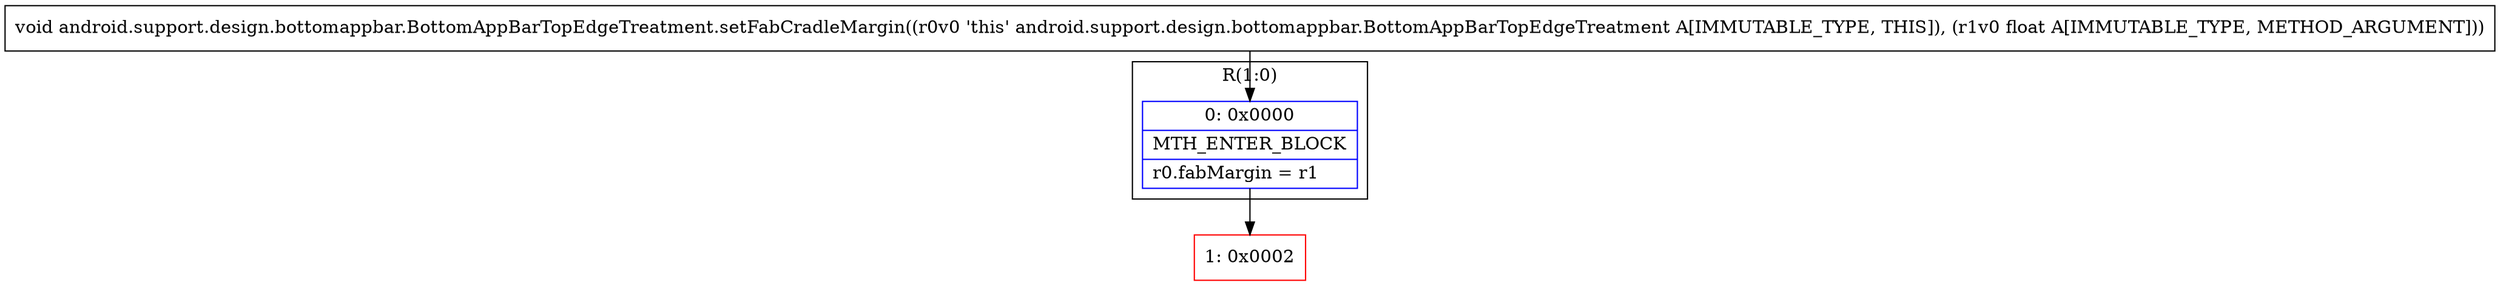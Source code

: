 digraph "CFG forandroid.support.design.bottomappbar.BottomAppBarTopEdgeTreatment.setFabCradleMargin(F)V" {
subgraph cluster_Region_1051729664 {
label = "R(1:0)";
node [shape=record,color=blue];
Node_0 [shape=record,label="{0\:\ 0x0000|MTH_ENTER_BLOCK\l|r0.fabMargin = r1\l}"];
}
Node_1 [shape=record,color=red,label="{1\:\ 0x0002}"];
MethodNode[shape=record,label="{void android.support.design.bottomappbar.BottomAppBarTopEdgeTreatment.setFabCradleMargin((r0v0 'this' android.support.design.bottomappbar.BottomAppBarTopEdgeTreatment A[IMMUTABLE_TYPE, THIS]), (r1v0 float A[IMMUTABLE_TYPE, METHOD_ARGUMENT])) }"];
MethodNode -> Node_0;
Node_0 -> Node_1;
}

